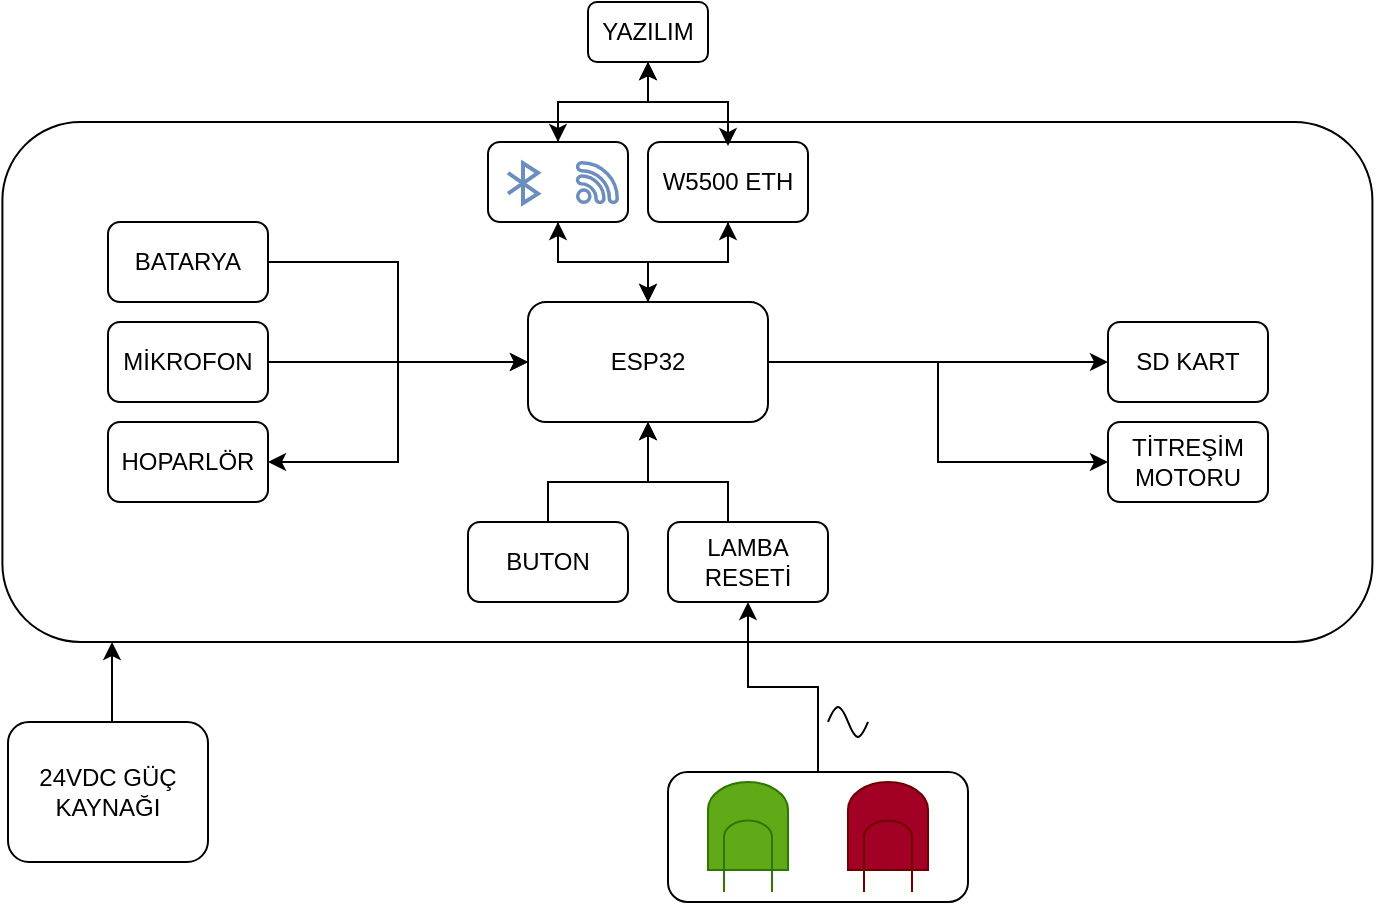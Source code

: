 <mxfile version="26.0.11">
  <diagram name="Sayfa -1" id="McTzU3ENQk2-zVUQpEpj">
    <mxGraphModel dx="1190" dy="194" grid="1" gridSize="10" guides="1" tooltips="1" connect="1" arrows="1" fold="1" page="1" pageScale="1" pageWidth="827" pageHeight="1169" math="0" shadow="0">
      <root>
        <mxCell id="0" />
        <mxCell id="1" parent="0" />
        <mxCell id="RcWM-fo54qJGuPO1ritw-34" value="" style="rounded=1;whiteSpace=wrap;html=1;" vertex="1" parent="1">
          <mxGeometry x="-62.8" y="200" width="685" height="260" as="geometry" />
        </mxCell>
        <mxCell id="RcWM-fo54qJGuPO1ritw-56" style="edgeStyle=orthogonalEdgeStyle;rounded=0;orthogonalLoop=1;jettySize=auto;html=1;entryX=0.5;entryY=0;entryDx=0;entryDy=0;" edge="1" parent="1" source="RcWM-fo54qJGuPO1ritw-50" target="RcWM-fo54qJGuPO1ritw-1">
          <mxGeometry relative="1" as="geometry" />
        </mxCell>
        <mxCell id="RcWM-fo54qJGuPO1ritw-71" style="edgeStyle=orthogonalEdgeStyle;rounded=0;orthogonalLoop=1;jettySize=auto;html=1;entryX=0.5;entryY=1;entryDx=0;entryDy=0;" edge="1" parent="1" source="RcWM-fo54qJGuPO1ritw-50" target="RcWM-fo54qJGuPO1ritw-60">
          <mxGeometry relative="1" as="geometry" />
        </mxCell>
        <mxCell id="RcWM-fo54qJGuPO1ritw-50" value="" style="rounded=1;whiteSpace=wrap;html=1;" vertex="1" parent="1">
          <mxGeometry x="180" y="210" width="70" height="40" as="geometry" />
        </mxCell>
        <mxCell id="RcWM-fo54qJGuPO1ritw-41" value="" style="rounded=1;whiteSpace=wrap;html=1;" vertex="1" parent="1">
          <mxGeometry x="270" y="525" width="150" height="65" as="geometry" />
        </mxCell>
        <mxCell id="RcWM-fo54qJGuPO1ritw-10" style="edgeStyle=orthogonalEdgeStyle;rounded=0;orthogonalLoop=1;jettySize=auto;html=1;entryX=1;entryY=0.5;entryDx=0;entryDy=0;" edge="1" parent="1" source="RcWM-fo54qJGuPO1ritw-1" target="RcWM-fo54qJGuPO1ritw-9">
          <mxGeometry relative="1" as="geometry" />
        </mxCell>
        <mxCell id="RcWM-fo54qJGuPO1ritw-19" style="edgeStyle=orthogonalEdgeStyle;rounded=0;orthogonalLoop=1;jettySize=auto;html=1;entryX=0;entryY=0.5;entryDx=0;entryDy=0;" edge="1" parent="1" source="RcWM-fo54qJGuPO1ritw-1" target="RcWM-fo54qJGuPO1ritw-12">
          <mxGeometry relative="1" as="geometry" />
        </mxCell>
        <mxCell id="RcWM-fo54qJGuPO1ritw-58" style="edgeStyle=orthogonalEdgeStyle;rounded=0;orthogonalLoop=1;jettySize=auto;html=1;entryX=0.5;entryY=1;entryDx=0;entryDy=0;" edge="1" parent="1" source="RcWM-fo54qJGuPO1ritw-1" target="RcWM-fo54qJGuPO1ritw-50">
          <mxGeometry relative="1" as="geometry" />
        </mxCell>
        <mxCell id="RcWM-fo54qJGuPO1ritw-70" style="edgeStyle=orthogonalEdgeStyle;rounded=0;orthogonalLoop=1;jettySize=auto;html=1;entryX=0.5;entryY=1;entryDx=0;entryDy=0;" edge="1" parent="1" source="RcWM-fo54qJGuPO1ritw-1" target="RcWM-fo54qJGuPO1ritw-2">
          <mxGeometry relative="1" as="geometry" />
        </mxCell>
        <mxCell id="RcWM-fo54qJGuPO1ritw-1" value="ESP32" style="rounded=1;whiteSpace=wrap;html=1;" vertex="1" parent="1">
          <mxGeometry x="200" y="290" width="120" height="60" as="geometry" />
        </mxCell>
        <mxCell id="RcWM-fo54qJGuPO1ritw-68" style="edgeStyle=orthogonalEdgeStyle;rounded=0;orthogonalLoop=1;jettySize=auto;html=1;" edge="1" parent="1">
          <mxGeometry relative="1" as="geometry">
            <mxPoint x="260" y="290" as="targetPoint" />
            <mxPoint x="300" y="250" as="sourcePoint" />
            <Array as="points">
              <mxPoint x="300" y="270" />
              <mxPoint x="260" y="270" />
            </Array>
          </mxGeometry>
        </mxCell>
        <mxCell id="RcWM-fo54qJGuPO1ritw-72" style="edgeStyle=orthogonalEdgeStyle;rounded=0;orthogonalLoop=1;jettySize=auto;html=1;exitX=0.5;exitY=0;exitDx=0;exitDy=0;" edge="1" parent="1" source="RcWM-fo54qJGuPO1ritw-2">
          <mxGeometry relative="1" as="geometry">
            <mxPoint x="260" y="170.0" as="targetPoint" />
            <mxPoint x="299.995" y="200" as="sourcePoint" />
            <Array as="points">
              <mxPoint x="300" y="190" />
              <mxPoint x="260" y="190" />
            </Array>
          </mxGeometry>
        </mxCell>
        <mxCell id="RcWM-fo54qJGuPO1ritw-2" value="W5500 ETH" style="rounded=1;whiteSpace=wrap;html=1;" vertex="1" parent="1">
          <mxGeometry x="260" y="210" width="80" height="40" as="geometry" />
        </mxCell>
        <mxCell id="RcWM-fo54qJGuPO1ritw-5" value="SD KART" style="rounded=1;whiteSpace=wrap;html=1;" vertex="1" parent="1">
          <mxGeometry x="490" y="300" width="80" height="40" as="geometry" />
        </mxCell>
        <mxCell id="RcWM-fo54qJGuPO1ritw-64" style="edgeStyle=orthogonalEdgeStyle;rounded=0;orthogonalLoop=1;jettySize=auto;html=1;" edge="1" parent="1" source="RcWM-fo54qJGuPO1ritw-7" target="RcWM-fo54qJGuPO1ritw-1">
          <mxGeometry relative="1" as="geometry">
            <Array as="points">
              <mxPoint x="100" y="320" />
              <mxPoint x="100" y="320" />
            </Array>
          </mxGeometry>
        </mxCell>
        <mxCell id="RcWM-fo54qJGuPO1ritw-7" value="MİKROFON" style="rounded=1;whiteSpace=wrap;html=1;" vertex="1" parent="1">
          <mxGeometry x="-10" y="300" width="80" height="40" as="geometry" />
        </mxCell>
        <mxCell id="RcWM-fo54qJGuPO1ritw-9" value="HOPARLÖR" style="rounded=1;whiteSpace=wrap;html=1;" vertex="1" parent="1">
          <mxGeometry x="-10" y="350" width="80" height="40" as="geometry" />
        </mxCell>
        <mxCell id="RcWM-fo54qJGuPO1ritw-12" value="TİTREŞİM MOTORU" style="rounded=1;whiteSpace=wrap;html=1;" vertex="1" parent="1">
          <mxGeometry x="490" y="350" width="80" height="40" as="geometry" />
        </mxCell>
        <mxCell id="RcWM-fo54qJGuPO1ritw-14" style="edgeStyle=orthogonalEdgeStyle;rounded=0;orthogonalLoop=1;jettySize=auto;html=1;entryX=0;entryY=0.75;entryDx=0;entryDy=0;" edge="1" parent="1">
          <mxGeometry relative="1" as="geometry">
            <mxPoint x="320" y="300" as="sourcePoint" />
            <mxPoint x="490" y="320" as="targetPoint" />
            <Array as="points">
              <mxPoint x="320" y="320" />
            </Array>
          </mxGeometry>
        </mxCell>
        <mxCell id="RcWM-fo54qJGuPO1ritw-24" style="edgeStyle=orthogonalEdgeStyle;rounded=0;orthogonalLoop=1;jettySize=auto;html=1;entryX=0.5;entryY=1;entryDx=0;entryDy=0;" edge="1" parent="1" source="RcWM-fo54qJGuPO1ritw-22" target="RcWM-fo54qJGuPO1ritw-1">
          <mxGeometry relative="1" as="geometry">
            <Array as="points">
              <mxPoint x="210" y="380" />
              <mxPoint x="260" y="380" />
            </Array>
          </mxGeometry>
        </mxCell>
        <mxCell id="RcWM-fo54qJGuPO1ritw-22" value="BUTON" style="rounded=1;whiteSpace=wrap;html=1;" vertex="1" parent="1">
          <mxGeometry x="170" y="400" width="80" height="40" as="geometry" />
        </mxCell>
        <mxCell id="RcWM-fo54qJGuPO1ritw-25" style="edgeStyle=orthogonalEdgeStyle;rounded=0;orthogonalLoop=1;jettySize=auto;html=1;" edge="1" parent="1" source="RcWM-fo54qJGuPO1ritw-23">
          <mxGeometry relative="1" as="geometry">
            <mxPoint x="260" y="350" as="targetPoint" />
            <Array as="points">
              <mxPoint x="300" y="380" />
              <mxPoint x="260" y="380" />
            </Array>
          </mxGeometry>
        </mxCell>
        <mxCell id="RcWM-fo54qJGuPO1ritw-23" value="LAMBA RESETİ" style="rounded=1;whiteSpace=wrap;html=1;" vertex="1" parent="1">
          <mxGeometry x="270" y="400" width="80" height="40" as="geometry" />
        </mxCell>
        <mxCell id="RcWM-fo54qJGuPO1ritw-26" value="24VDC GÜÇ KAYNAĞI" style="rounded=1;whiteSpace=wrap;html=1;" vertex="1" parent="1">
          <mxGeometry x="-60" y="500" width="100" height="70" as="geometry" />
        </mxCell>
        <mxCell id="RcWM-fo54qJGuPO1ritw-36" style="edgeStyle=orthogonalEdgeStyle;rounded=0;orthogonalLoop=1;jettySize=auto;html=1;entryX=0.08;entryY=1;entryDx=0;entryDy=0;entryPerimeter=0;" edge="1" parent="1" source="RcWM-fo54qJGuPO1ritw-26" target="RcWM-fo54qJGuPO1ritw-34">
          <mxGeometry relative="1" as="geometry">
            <Array as="points">
              <mxPoint x="-8" y="490" />
              <mxPoint x="-8" y="490" />
            </Array>
          </mxGeometry>
        </mxCell>
        <mxCell id="RcWM-fo54qJGuPO1ritw-39" value="" style="verticalLabelPosition=bottom;shadow=0;dashed=0;align=center;html=1;verticalAlign=top;shape=mxgraph.electrical.opto_electronics.lamp;fillColor=#60a917;strokeColor=#2D7600;fontColor=#ffffff;" vertex="1" parent="1">
          <mxGeometry x="290" y="530" width="40" height="55" as="geometry" />
        </mxCell>
        <mxCell id="RcWM-fo54qJGuPO1ritw-40" value="" style="verticalLabelPosition=bottom;shadow=0;dashed=0;align=center;html=1;verticalAlign=top;shape=mxgraph.electrical.opto_electronics.lamp;fillColor=#a20025;strokeColor=#6F0000;fontColor=#ffffff;" vertex="1" parent="1">
          <mxGeometry x="360" y="530" width="40" height="55" as="geometry" />
        </mxCell>
        <mxCell id="RcWM-fo54qJGuPO1ritw-44" style="edgeStyle=orthogonalEdgeStyle;rounded=0;orthogonalLoop=1;jettySize=auto;html=1;entryX=0.5;entryY=1;entryDx=0;entryDy=0;" edge="1" parent="1" source="RcWM-fo54qJGuPO1ritw-41" target="RcWM-fo54qJGuPO1ritw-23">
          <mxGeometry relative="1" as="geometry" />
        </mxCell>
        <mxCell id="RcWM-fo54qJGuPO1ritw-46" value="" style="pointerEvents=1;verticalLabelPosition=bottom;shadow=0;dashed=0;align=center;html=1;verticalAlign=top;shape=mxgraph.electrical.waveforms.sine_wave;" vertex="1" parent="1">
          <mxGeometry x="350" y="490" width="20" height="20" as="geometry" />
        </mxCell>
        <mxCell id="RcWM-fo54qJGuPO1ritw-48" value="" style="sketch=0;pointerEvents=1;shadow=0;dashed=0;html=1;strokeColor=#6c8ebf;fillColor=#dae8fc;aspect=fixed;labelPosition=center;verticalLabelPosition=bottom;verticalAlign=top;align=center;outlineConnect=0;shape=mxgraph.vvd.wi_fi;" vertex="1" parent="1">
          <mxGeometry x="224.4" y="220" width="20.6" height="20.6" as="geometry" />
        </mxCell>
        <mxCell id="RcWM-fo54qJGuPO1ritw-49" value="" style="html=1;verticalLabelPosition=bottom;align=center;labelBackgroundColor=#ffffff;verticalAlign=top;strokeWidth=2;strokeColor=#6c8ebf;shadow=0;dashed=0;shape=mxgraph.ios7.icons.bluetooth;pointerEvents=1;fillColor=#dae8fc;" vertex="1" parent="1">
          <mxGeometry x="190" y="220.6" width="15" height="20" as="geometry" />
        </mxCell>
        <mxCell id="RcWM-fo54qJGuPO1ritw-73" style="edgeStyle=orthogonalEdgeStyle;rounded=0;orthogonalLoop=1;jettySize=auto;html=1;entryX=0.5;entryY=0;entryDx=0;entryDy=0;" edge="1" parent="1" source="RcWM-fo54qJGuPO1ritw-60" target="RcWM-fo54qJGuPO1ritw-50">
          <mxGeometry relative="1" as="geometry" />
        </mxCell>
        <mxCell id="RcWM-fo54qJGuPO1ritw-60" value="YAZILIM" style="rounded=1;whiteSpace=wrap;html=1;" vertex="1" parent="1">
          <mxGeometry x="230" y="140" width="60" height="30" as="geometry" />
        </mxCell>
        <mxCell id="RcWM-fo54qJGuPO1ritw-65" style="edgeStyle=orthogonalEdgeStyle;rounded=0;orthogonalLoop=1;jettySize=auto;html=1;entryX=0;entryY=0.5;entryDx=0;entryDy=0;" edge="1" parent="1" source="RcWM-fo54qJGuPO1ritw-63" target="RcWM-fo54qJGuPO1ritw-1">
          <mxGeometry relative="1" as="geometry">
            <Array as="points">
              <mxPoint x="135" y="270" />
              <mxPoint x="135" y="320" />
            </Array>
          </mxGeometry>
        </mxCell>
        <mxCell id="RcWM-fo54qJGuPO1ritw-63" value="BATARYA" style="rounded=1;whiteSpace=wrap;html=1;" vertex="1" parent="1">
          <mxGeometry x="-10" y="250" width="80" height="40" as="geometry" />
        </mxCell>
        <mxCell id="RcWM-fo54qJGuPO1ritw-76" style="edgeStyle=orthogonalEdgeStyle;rounded=0;orthogonalLoop=1;jettySize=auto;html=1;entryX=0.5;entryY=0.051;entryDx=0;entryDy=0;entryPerimeter=0;" edge="1" parent="1" source="RcWM-fo54qJGuPO1ritw-60" target="RcWM-fo54qJGuPO1ritw-2">
          <mxGeometry relative="1" as="geometry">
            <Array as="points">
              <mxPoint x="260" y="190" />
              <mxPoint x="300" y="190" />
            </Array>
          </mxGeometry>
        </mxCell>
      </root>
    </mxGraphModel>
  </diagram>
</mxfile>
